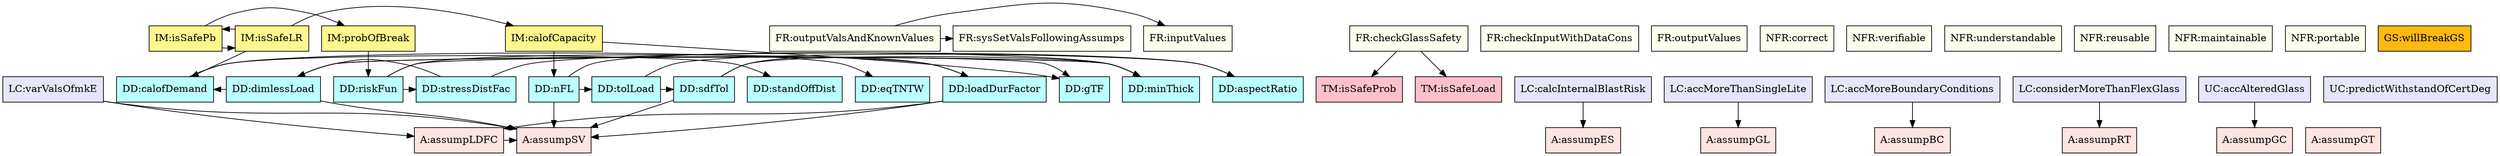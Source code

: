 digraph allvsall {
	assumpLDFC -> assumpSV;
	riskFun -> minThick;
	riskFun -> loadDurFactor;
	riskFun -> stressDistFac;
	loadDurFactor -> assumpSV;
	loadDurFactor -> assumpLDFC;
	stressDistFac -> dimlessLoad;
	stressDistFac -> aR;
	nFL -> assumpSV;
	nFL -> minThick;
	nFL -> tolLoad;
	dimlessLoad -> assumpSV;
	dimlessLoad -> minThick;
	dimlessLoad -> glassTypeFac;
	dimlessLoad -> demandq;
	tolLoad -> sdfTol;
	tolLoad -> aR;
	sdfTol -> assumpSV;
	sdfTol -> minThick;
	sdfTol -> loadDurFactor;
	demandq -> stdOffDist;
	demandq -> eqTNTChar;
	probBr -> riskFun;
	lResistance -> nFL;
	lResistance -> glassTypeFac;
	isSafePb -> probBr;
	isSafePb -> isSafeLR;
	isSafeLR -> demandq;
	isSafeLR -> lResistance;
	isSafeLR -> isSafePb;
	outputValsAndKnownValues -> inputValues;
	outputValsAndKnownValues -> sysSetValsFollowingAssumps;
	checkGlassSafety -> isSafeProb;
	checkGlassSafety -> isSafeLoad;
	calcInternalBlastRisk -> assumpES;
	varValsOfmkE -> assumpSV;
	varValsOfmkE -> assumpLDFC;
	accMoreThanSingleLite -> assumpGL;
	accMoreBoundaryConditions -> assumpBC;
	considerMoreThanFlexGlass -> assumpRT;
	accAlteredGlass -> assumpGC;


	assumpGT	[shape=box, color=black, style=filled, fillcolor=mistyrose, label="A:assumpGT"];
	assumpGC	[shape=box, color=black, style=filled, fillcolor=mistyrose, label="A:assumpGC"];
	assumpES	[shape=box, color=black, style=filled, fillcolor=mistyrose, label="A:assumpES"];
	assumpSV	[shape=box, color=black, style=filled, fillcolor=mistyrose, label="A:assumpSV"];
	assumpGL	[shape=box, color=black, style=filled, fillcolor=mistyrose, label="A:assumpGL"];
	assumpBC	[shape=box, color=black, style=filled, fillcolor=mistyrose, label="A:assumpBC"];
	assumpRT	[shape=box, color=black, style=filled, fillcolor=mistyrose, label="A:assumpRT"];
	assumpLDFC	[shape=box, color=black, style=filled, fillcolor=mistyrose, label="A:assumpLDFC"];

	subgraph A {
	rank="same"
	{assumpGT, assumpGC, assumpES, assumpSV, assumpGL, assumpBC, assumpRT, assumpLDFC}
	}

	riskFun	[shape=box, color=black, style=filled, fillcolor=paleturquoise1, label="DD:riskFun"];
	minThick	[shape=box, color=black, style=filled, fillcolor=paleturquoise1, label="DD:minThick"];
	loadDurFactor	[shape=box, color=black, style=filled, fillcolor=paleturquoise1, label="DD:loadDurFactor"];
	stressDistFac	[shape=box, color=black, style=filled, fillcolor=paleturquoise1, label="DD:stressDistFac"];
	nFL	[shape=box, color=black, style=filled, fillcolor=paleturquoise1, label="DD:nFL"];
	glassTypeFac	[shape=box, color=black, style=filled, fillcolor=paleturquoise1, label="DD:gTF"];
	dimlessLoad	[shape=box, color=black, style=filled, fillcolor=paleturquoise1, label="DD:dimlessLoad"];
	tolLoad	[shape=box, color=black, style=filled, fillcolor=paleturquoise1, label="DD:tolLoad"];
	sdfTol	[shape=box, color=black, style=filled, fillcolor=paleturquoise1, label="DD:sdfTol"];
	stdOffDist	[shape=box, color=black, style=filled, fillcolor=paleturquoise1, label="DD:standOffDist"];
	aR	[shape=box, color=black, style=filled, fillcolor=paleturquoise1, label="DD:aspectRatio"];
	eqTNTChar	[shape=box, color=black, style=filled, fillcolor=paleturquoise1, label="DD:eqTNTW"];
	demandq	[shape=box, color=black, style=filled, fillcolor=paleturquoise1, label="DD:calofDemand"];

	subgraph DD {
	rank="same"
	{riskFun, minThick, loadDurFactor, stressDistFac, nFL, glassTypeFac, dimlessLoad, tolLoad, sdfTol, stdOffDist, aR, eqTNTChar, demandq}
	}

	isSafeProb	[shape=box, color=black, style=filled, fillcolor=pink, label="TM:isSafeProb"];
	isSafeLoad	[shape=box, color=black, style=filled, fillcolor=pink, label="TM:isSafeLoad"];

	subgraph TM {
	rank="same"
	{isSafeProb, isSafeLoad}
	}

	probBr	[shape=box, color=black, style=filled, fillcolor=khaki1, label="IM:probOfBreak"];
	lResistance	[shape=box, color=black, style=filled, fillcolor=khaki1, label="IM:calofCapacity"];
	isSafePb	[shape=box, color=black, style=filled, fillcolor=khaki1, label="IM:isSafePb"];
	isSafeLR	[shape=box, color=black, style=filled, fillcolor=khaki1, label="IM:isSafeLR"];

	subgraph IM {
	rank="same"
	{probBr, lResistance, isSafePb, isSafeLR}
	}

	inputValues	[shape=box, color=black, style=filled, fillcolor=ivory, label="FR:inputValues"];
	sysSetValsFollowingAssumps	[shape=box, color=black, style=filled, fillcolor=ivory, label="FR:sysSetValsFollowingAssumps"];
	checkInputWithDataCons	[shape=box, color=black, style=filled, fillcolor=ivory, label="FR:checkInputWithDataCons"];
	outputValsAndKnownValues	[shape=box, color=black, style=filled, fillcolor=ivory, label="FR:outputValsAndKnownValues"];
	checkGlassSafety	[shape=box, color=black, style=filled, fillcolor=ivory, label="FR:checkGlassSafety"];
	outputValues	[shape=box, color=black, style=filled, fillcolor=ivory, label="FR:outputValues"];
	correct	[shape=box, color=black, style=filled, fillcolor=ivory, label="NFR:correct"];
	verifiable	[shape=box, color=black, style=filled, fillcolor=ivory, label="NFR:verifiable"];
	understandable	[shape=box, color=black, style=filled, fillcolor=ivory, label="NFR:understandable"];
	reusable	[shape=box, color=black, style=filled, fillcolor=ivory, label="NFR:reusable"];
	maintainable	[shape=box, color=black, style=filled, fillcolor=ivory, label="NFR:maintainable"];
	portable	[shape=box, color=black, style=filled, fillcolor=ivory, label="NFR:portable"];

	subgraph FR {
	rank="same"
	{inputValues, sysSetValsFollowingAssumps, checkInputWithDataCons, outputValsAndKnownValues, checkGlassSafety, outputValues, correct, verifiable, understandable, reusable, maintainable, portable}
	}

	willBreakGS	[shape=box, color=black, style=filled, fillcolor=darkgoldenrod1, label="GS:willBreakGS"];

	subgraph GS {
	rank="same"
	{willBreakGS}
	}

	calcInternalBlastRisk	[shape=box, color=black, style=filled, fillcolor=lavender, label="LC:calcInternalBlastRisk"];
	varValsOfmkE	[shape=box, color=black, style=filled, fillcolor=lavender, label="LC:varValsOfmkE"];
	accMoreThanSingleLite	[shape=box, color=black, style=filled, fillcolor=lavender, label="LC:accMoreThanSingleLite"];
	accMoreBoundaryConditions	[shape=box, color=black, style=filled, fillcolor=lavender, label="LC:accMoreBoundaryConditions"];
	considerMoreThanFlexGlass	[shape=box, color=black, style=filled, fillcolor=lavender, label="LC:considerMoreThanFlexGlass"];
	predictWithstandOfCertDeg	[shape=box, color=black, style=filled, fillcolor=lavender, label="UC:predictWithstandOfCertDeg"];
	accAlteredGlass	[shape=box, color=black, style=filled, fillcolor=lavender, label="UC:accAlteredGlass"];

	subgraph LC {
	rank="same"
	{calcInternalBlastRisk, varValsOfmkE, accMoreThanSingleLite, accMoreBoundaryConditions, considerMoreThanFlexGlass, predictWithstandOfCertDeg, accAlteredGlass}
	}

}
